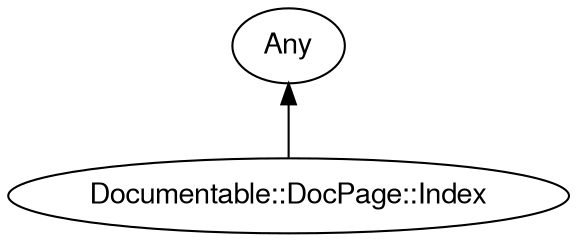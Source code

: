 digraph "perl6-type-graph" {
    rankdir=BT;
    splines=polyline;
    overlap=false; 
    // Types
    "Documentable::DocPage::Index" [color="#000000", fontcolor="#000000", href="/type/Documentable::DocPage::Index", fontname="FreeSans"];
    "Any" [color="#000000", fontcolor="#000000", href="/type/Any", fontname="FreeSans"];

    // Superclasses
    "Documentable::DocPage::Index" -> "Any" [color="#000000"];

    // Roles
}
